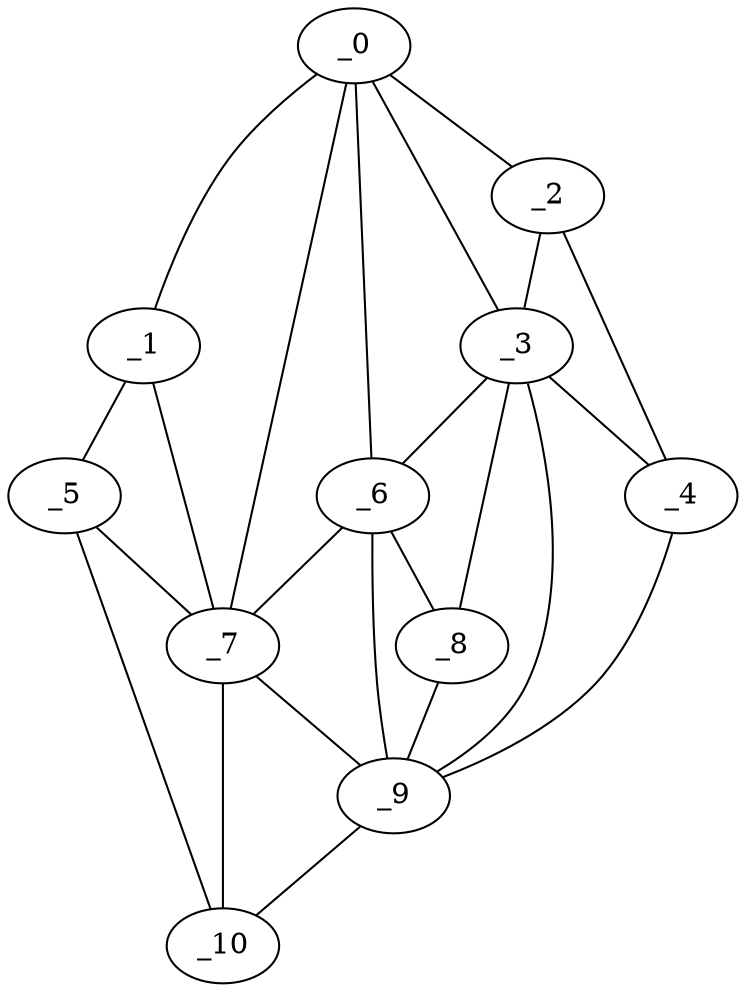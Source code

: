 graph "obj52__175.gxl" {
	_0	 [x=45,
		y=103];
	_1	 [x=47,
		y=7];
	_0 -- _1	 [valence=1];
	_2	 [x=60,
		y=124];
	_0 -- _2	 [valence=1];
	_3	 [x=64,
		y=108];
	_0 -- _3	 [valence=1];
	_6	 [x=84,
		y=82];
	_0 -- _6	 [valence=2];
	_7	 [x=85,
		y=69];
	_0 -- _7	 [valence=1];
	_5	 [x=84,
		y=5];
	_1 -- _5	 [valence=1];
	_1 -- _7	 [valence=2];
	_2 -- _3	 [valence=2];
	_4	 [x=74,
		y=125];
	_2 -- _4	 [valence=1];
	_3 -- _4	 [valence=1];
	_3 -- _6	 [valence=2];
	_8	 [x=87,
		y=100];
	_3 -- _8	 [valence=2];
	_9	 [x=92,
		y=111];
	_3 -- _9	 [valence=2];
	_4 -- _9	 [valence=1];
	_5 -- _7	 [valence=2];
	_10	 [x=107,
		y=9];
	_5 -- _10	 [valence=1];
	_6 -- _7	 [valence=1];
	_6 -- _8	 [valence=2];
	_6 -- _9	 [valence=2];
	_7 -- _9	 [valence=2];
	_7 -- _10	 [valence=2];
	_8 -- _9	 [valence=1];
	_9 -- _10	 [valence=1];
}
